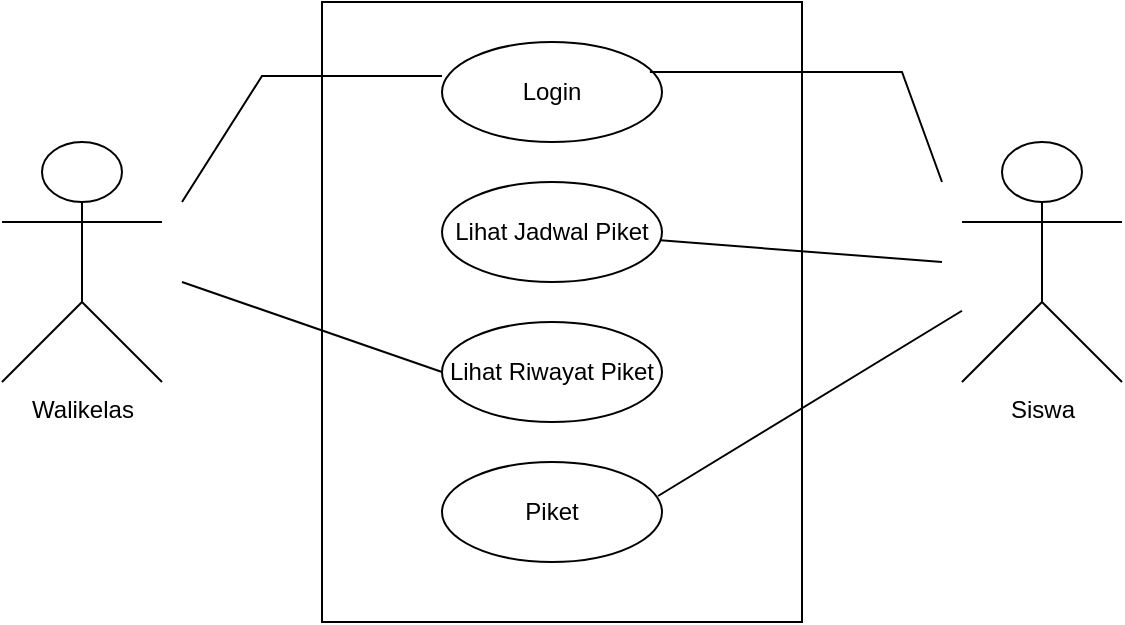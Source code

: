 <mxfile version="24.7.8">
  <diagram name="Halaman-1" id="IGmwZ3JJ6Kt0b4rXDynM">
    <mxGraphModel dx="1058" dy="623" grid="1" gridSize="10" guides="1" tooltips="1" connect="1" arrows="1" fold="1" page="1" pageScale="1" pageWidth="827" pageHeight="1169" math="0" shadow="0">
      <root>
        <mxCell id="0" />
        <mxCell id="1" parent="0" />
        <mxCell id="FZSRxB6wHKWrwxJ7p5sn-1" value="Walikelas" style="shape=umlActor;verticalLabelPosition=bottom;verticalAlign=top;html=1;outlineConnect=0;" vertex="1" parent="1">
          <mxGeometry x="120" y="200" width="80" height="120" as="geometry" />
        </mxCell>
        <mxCell id="FZSRxB6wHKWrwxJ7p5sn-2" value="" style="rounded=0;whiteSpace=wrap;html=1;" vertex="1" parent="1">
          <mxGeometry x="280" y="130" width="240" height="310" as="geometry" />
        </mxCell>
        <mxCell id="FZSRxB6wHKWrwxJ7p5sn-3" value="Siswa" style="shape=umlActor;verticalLabelPosition=bottom;verticalAlign=top;html=1;outlineConnect=0;" vertex="1" parent="1">
          <mxGeometry x="600" y="200" width="80" height="120" as="geometry" />
        </mxCell>
        <mxCell id="FZSRxB6wHKWrwxJ7p5sn-6" value="Login" style="ellipse;whiteSpace=wrap;html=1;" vertex="1" parent="1">
          <mxGeometry x="340" y="150" width="110" height="50" as="geometry" />
        </mxCell>
        <mxCell id="FZSRxB6wHKWrwxJ7p5sn-8" value="Lihat Jadwal Piket" style="ellipse;whiteSpace=wrap;html=1;" vertex="1" parent="1">
          <mxGeometry x="340" y="220" width="110" height="50" as="geometry" />
        </mxCell>
        <mxCell id="FZSRxB6wHKWrwxJ7p5sn-10" value="Lihat Riwayat Piket" style="ellipse;whiteSpace=wrap;html=1;" vertex="1" parent="1">
          <mxGeometry x="340" y="290" width="110" height="50" as="geometry" />
        </mxCell>
        <mxCell id="FZSRxB6wHKWrwxJ7p5sn-13" value="Piket" style="ellipse;whiteSpace=wrap;html=1;" vertex="1" parent="1">
          <mxGeometry x="340" y="360" width="110" height="50" as="geometry" />
        </mxCell>
        <mxCell id="FZSRxB6wHKWrwxJ7p5sn-15" value="" style="endArrow=none;html=1;rounded=0;entryX=0;entryY=0.34;entryDx=0;entryDy=0;entryPerimeter=0;" edge="1" parent="1" target="FZSRxB6wHKWrwxJ7p5sn-6">
          <mxGeometry width="50" height="50" relative="1" as="geometry">
            <mxPoint x="210" y="230" as="sourcePoint" />
            <mxPoint x="440" y="300" as="targetPoint" />
            <Array as="points">
              <mxPoint x="250" y="167" />
            </Array>
          </mxGeometry>
        </mxCell>
        <mxCell id="FZSRxB6wHKWrwxJ7p5sn-16" value="" style="endArrow=none;html=1;rounded=0;entryX=0;entryY=0.5;entryDx=0;entryDy=0;" edge="1" parent="1" target="FZSRxB6wHKWrwxJ7p5sn-10">
          <mxGeometry width="50" height="50" relative="1" as="geometry">
            <mxPoint x="210" y="270" as="sourcePoint" />
            <mxPoint x="440" y="300" as="targetPoint" />
          </mxGeometry>
        </mxCell>
        <mxCell id="FZSRxB6wHKWrwxJ7p5sn-18" value="" style="endArrow=none;html=1;rounded=0;exitX=0.982;exitY=0.34;exitDx=0;exitDy=0;exitPerimeter=0;" edge="1" parent="1" source="FZSRxB6wHKWrwxJ7p5sn-13" target="FZSRxB6wHKWrwxJ7p5sn-3">
          <mxGeometry width="50" height="50" relative="1" as="geometry">
            <mxPoint x="447" y="370" as="sourcePoint" />
            <mxPoint x="440" y="300" as="targetPoint" />
          </mxGeometry>
        </mxCell>
        <mxCell id="FZSRxB6wHKWrwxJ7p5sn-19" value="" style="endArrow=none;html=1;rounded=0;" edge="1" parent="1" source="FZSRxB6wHKWrwxJ7p5sn-8">
          <mxGeometry width="50" height="50" relative="1" as="geometry">
            <mxPoint x="390" y="350" as="sourcePoint" />
            <mxPoint x="590" y="260" as="targetPoint" />
          </mxGeometry>
        </mxCell>
        <mxCell id="FZSRxB6wHKWrwxJ7p5sn-22" value="" style="endArrow=none;html=1;rounded=0;exitX=0.945;exitY=0.3;exitDx=0;exitDy=0;exitPerimeter=0;" edge="1" parent="1" source="FZSRxB6wHKWrwxJ7p5sn-6">
          <mxGeometry width="50" height="50" relative="1" as="geometry">
            <mxPoint x="390" y="350" as="sourcePoint" />
            <mxPoint x="590" y="220" as="targetPoint" />
            <Array as="points">
              <mxPoint x="570" y="165" />
            </Array>
          </mxGeometry>
        </mxCell>
      </root>
    </mxGraphModel>
  </diagram>
</mxfile>

